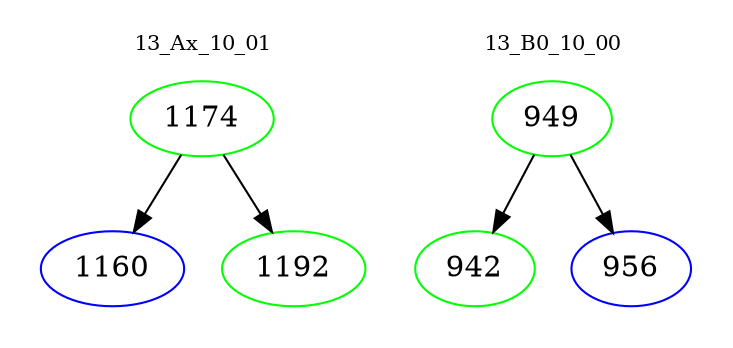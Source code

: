 digraph{
subgraph cluster_0 {
color = white
label = "13_Ax_10_01";
fontsize=10;
T0_1174 [label="1174", color="green"]
T0_1174 -> T0_1160 [color="black"]
T0_1160 [label="1160", color="blue"]
T0_1174 -> T0_1192 [color="black"]
T0_1192 [label="1192", color="green"]
}
subgraph cluster_1 {
color = white
label = "13_B0_10_00";
fontsize=10;
T1_949 [label="949", color="green"]
T1_949 -> T1_942 [color="black"]
T1_942 [label="942", color="green"]
T1_949 -> T1_956 [color="black"]
T1_956 [label="956", color="blue"]
}
}

